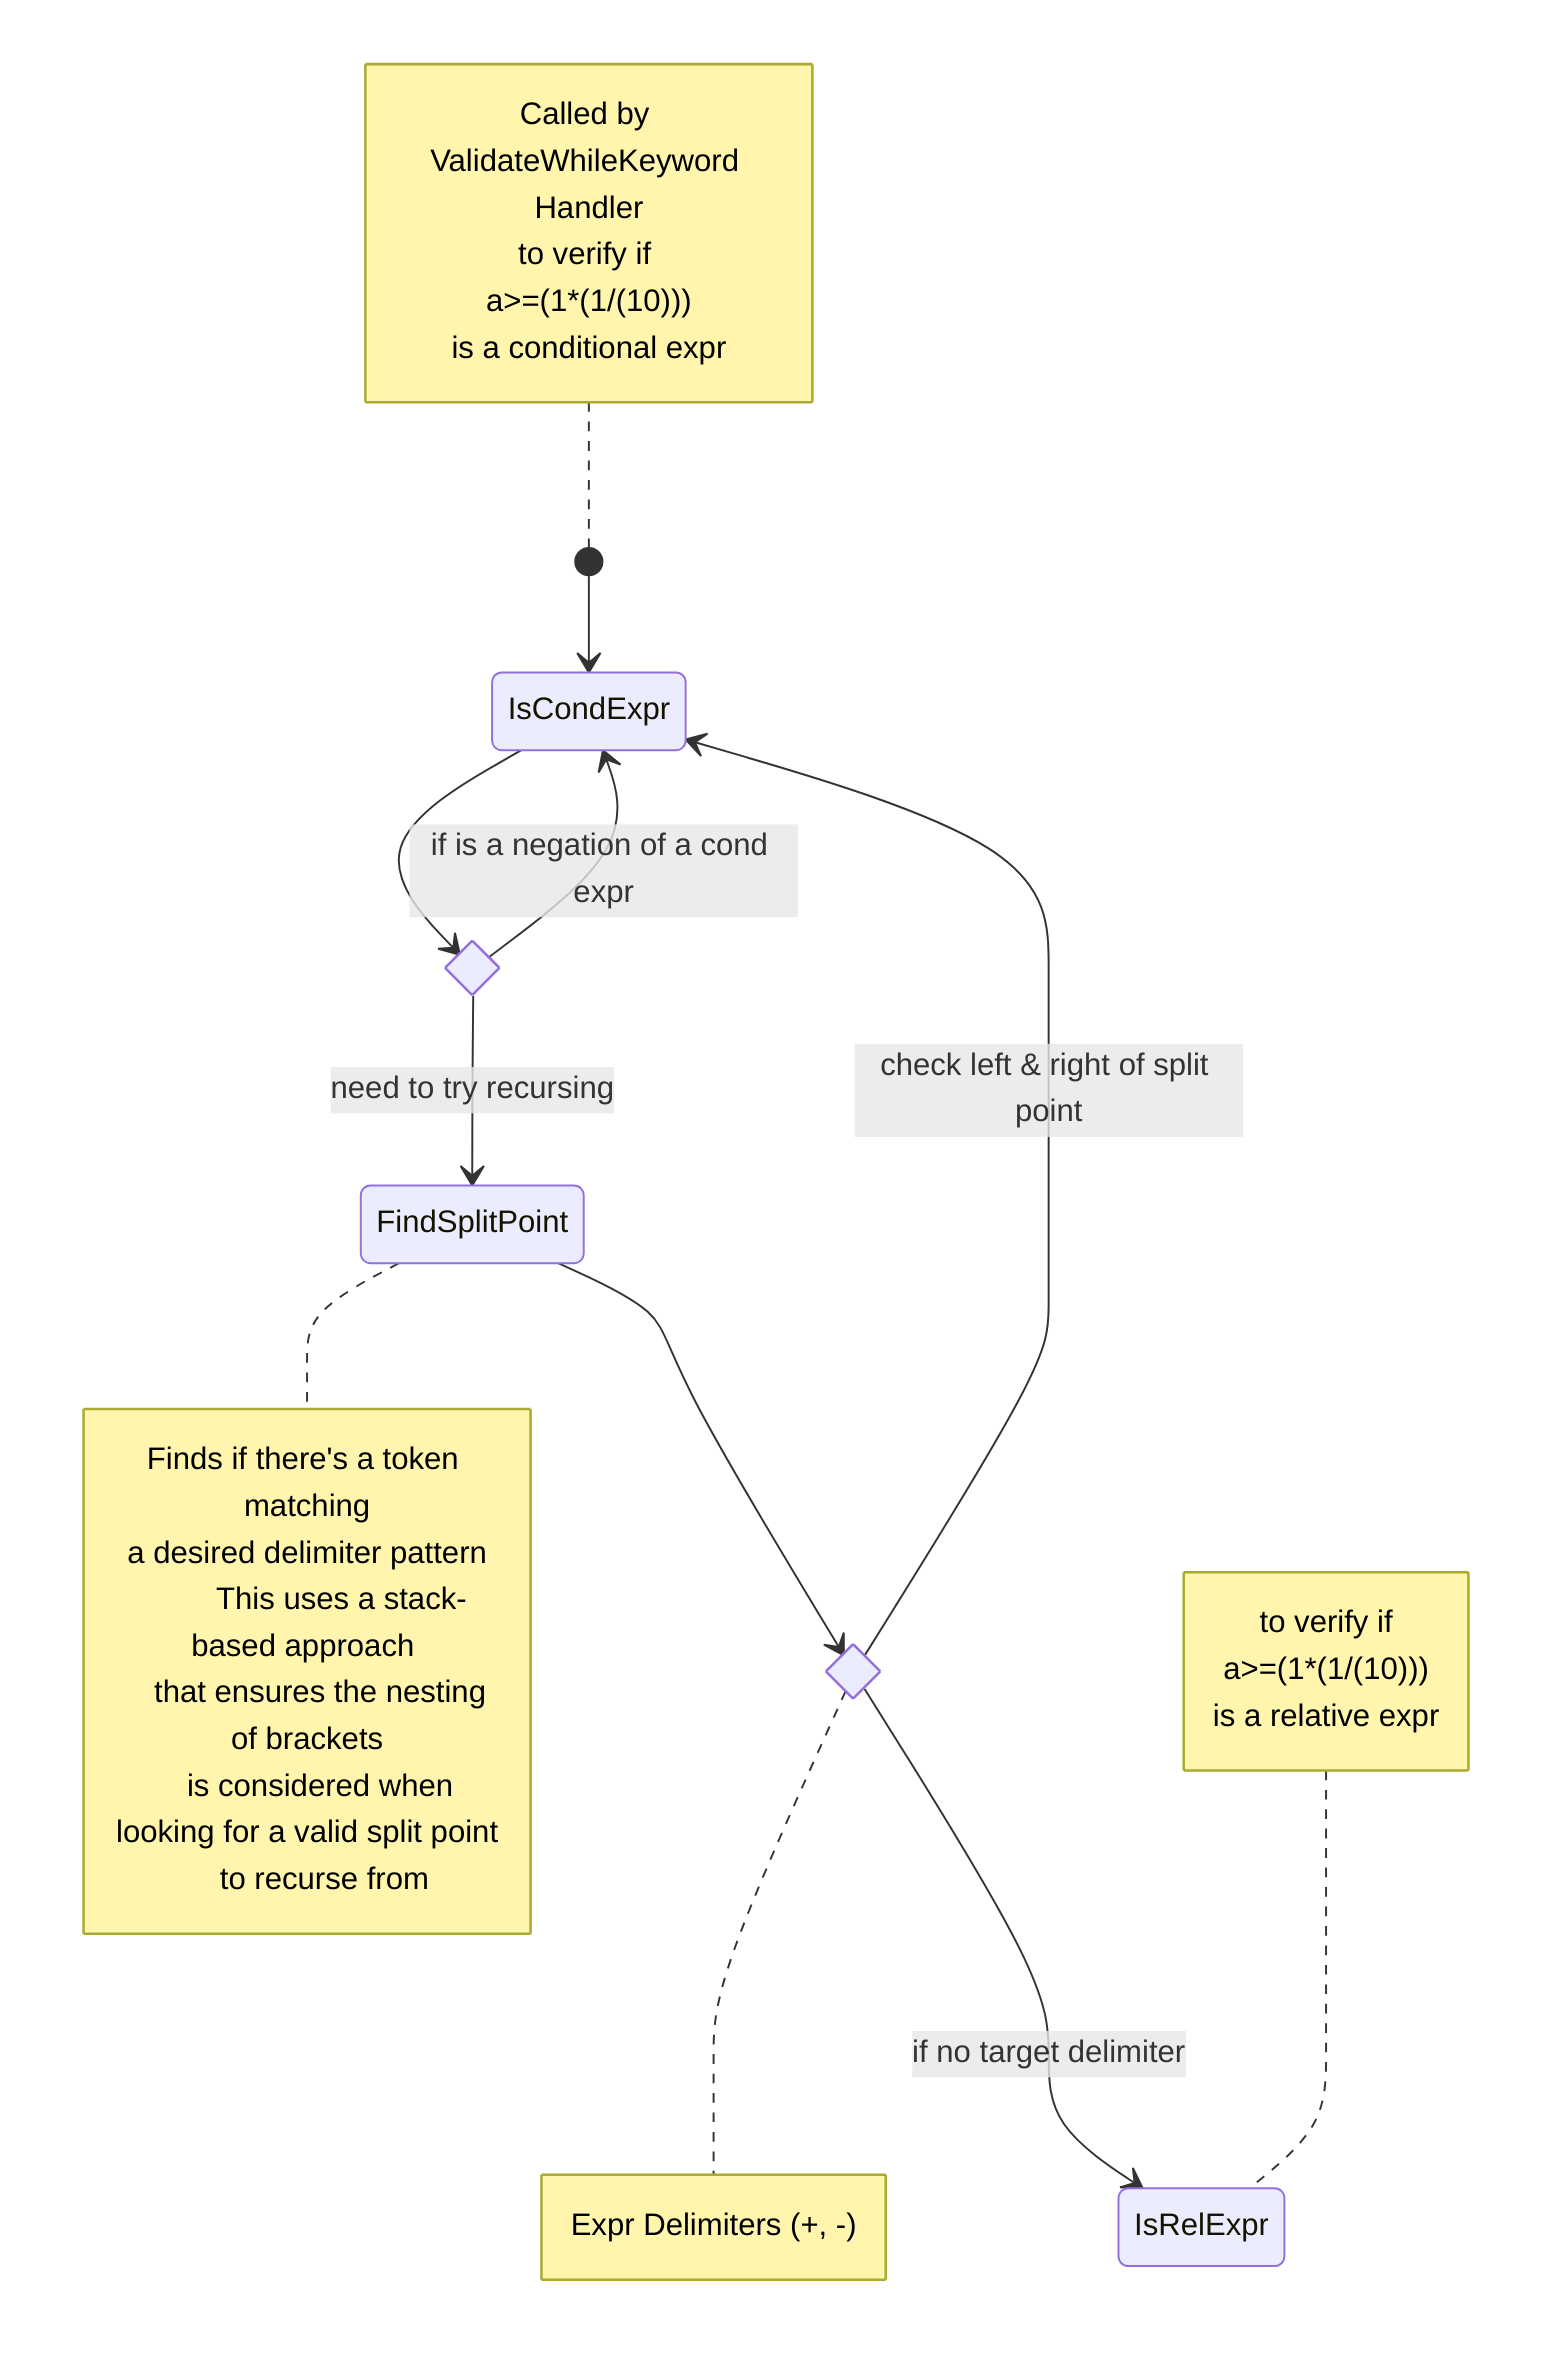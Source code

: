 stateDiagram-v2
    %% logic for conditional expression
    [*] --> IsCondExpr
    note left of [*]
    Called by ValidateWhileKeyword Handler
    to verify if 
     a>=(1*(1/(10)))
     is a conditional expr
    end note
        
    state is_negated_expr <<choice>>
    IsCondExpr --> is_negated_expr

    is_negated_expr --> IsCondExpr: if is a negation of a cond expr
    is_negated_expr --> FindSplitPoint: need to try recursing
    note right of FindSplitPoint
      Finds if there's a token matching
       a desired delimiter pattern

        This uses a stack-based approach 
    that ensures the nesting of brackets
    is considered when looking for a valid split point
    to recurse from

    end note
    state split_point_found <<choice>>
     note right of split_point_found
        Expr Delimiters (+, -)
    end note
    FindSplitPoint --> split_point_found
    split_point_found --> IsRelExpr: if no target delimiter
    split_point_found --> IsCondExpr : check left & right of split point
    note left of IsRelExpr
    to verify if 
     a>=(1*(1/(10)))
     is a relative expr
    end note